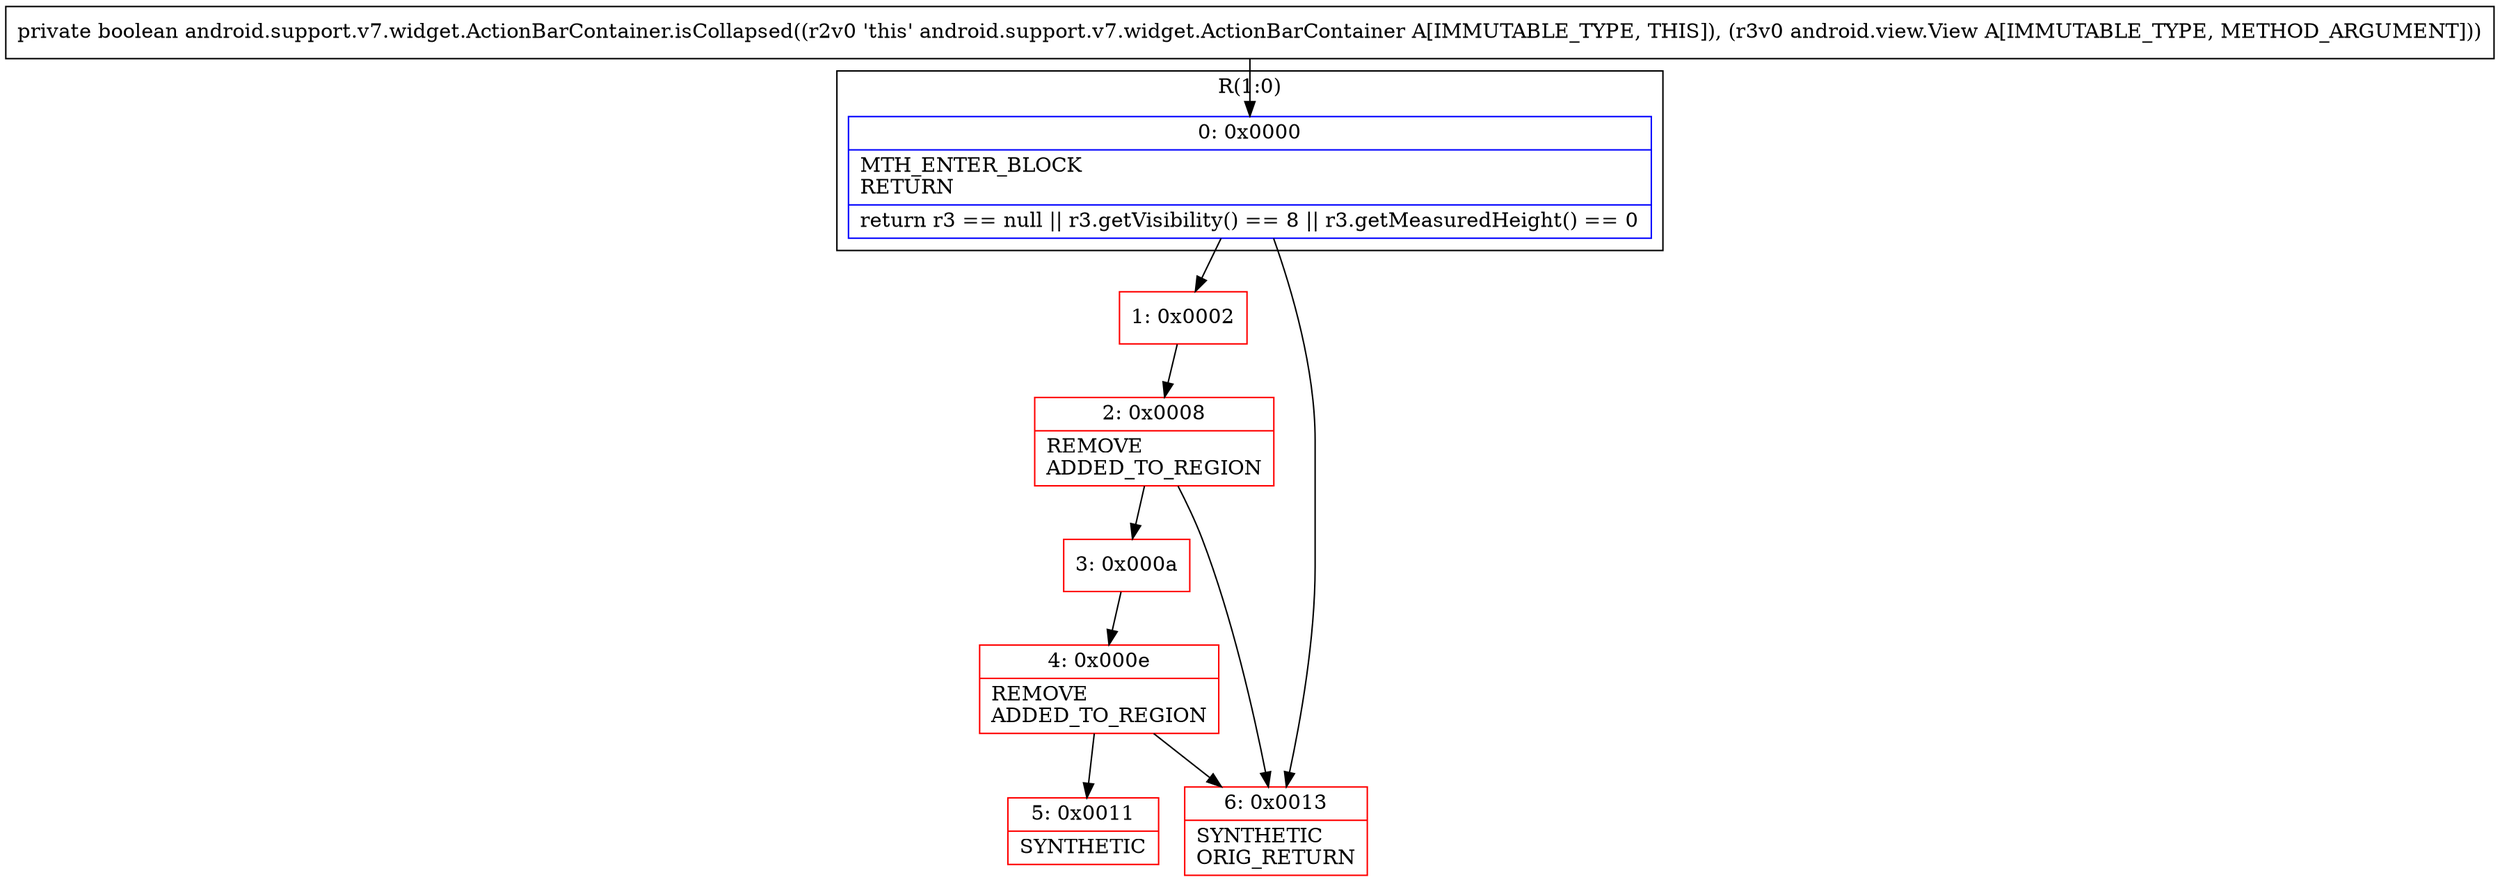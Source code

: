 digraph "CFG forandroid.support.v7.widget.ActionBarContainer.isCollapsed(Landroid\/view\/View;)Z" {
subgraph cluster_Region_27170449 {
label = "R(1:0)";
node [shape=record,color=blue];
Node_0 [shape=record,label="{0\:\ 0x0000|MTH_ENTER_BLOCK\lRETURN\l|return r3 == null \|\| r3.getVisibility() == 8 \|\| r3.getMeasuredHeight() == 0\l}"];
}
Node_1 [shape=record,color=red,label="{1\:\ 0x0002}"];
Node_2 [shape=record,color=red,label="{2\:\ 0x0008|REMOVE\lADDED_TO_REGION\l}"];
Node_3 [shape=record,color=red,label="{3\:\ 0x000a}"];
Node_4 [shape=record,color=red,label="{4\:\ 0x000e|REMOVE\lADDED_TO_REGION\l}"];
Node_5 [shape=record,color=red,label="{5\:\ 0x0011|SYNTHETIC\l}"];
Node_6 [shape=record,color=red,label="{6\:\ 0x0013|SYNTHETIC\lORIG_RETURN\l}"];
MethodNode[shape=record,label="{private boolean android.support.v7.widget.ActionBarContainer.isCollapsed((r2v0 'this' android.support.v7.widget.ActionBarContainer A[IMMUTABLE_TYPE, THIS]), (r3v0 android.view.View A[IMMUTABLE_TYPE, METHOD_ARGUMENT])) }"];
MethodNode -> Node_0;
Node_0 -> Node_1;
Node_0 -> Node_6;
Node_1 -> Node_2;
Node_2 -> Node_3;
Node_2 -> Node_6;
Node_3 -> Node_4;
Node_4 -> Node_5;
Node_4 -> Node_6;
}

